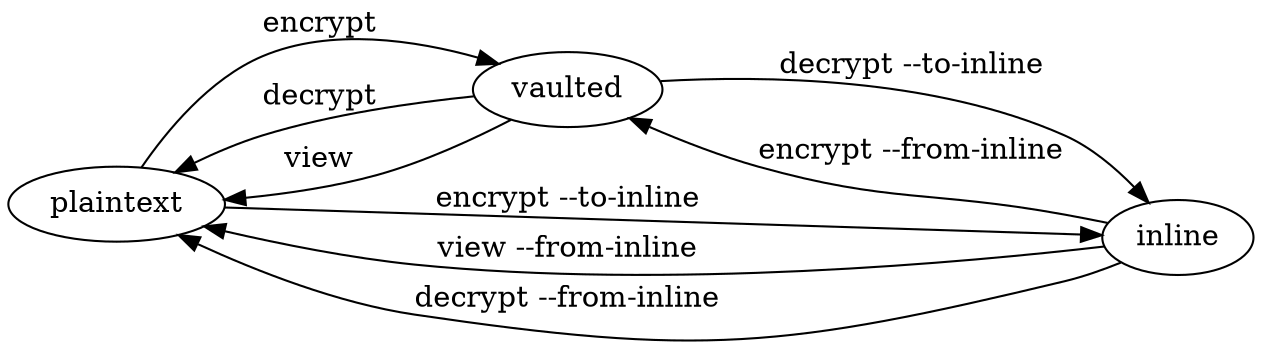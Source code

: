 digraph {
    rankdir=LR;
    plaintext -> vaulted[label="encrypt"];
    vaulted -> plaintext[label="decrypt"];
    vaulted -> plaintext[label="view"];
    plaintext -> inline[label="encrypt --to-inline"]
    inline -> vaulted[label="encrypt --from-inline"]
    inline -> plaintext[label="view --from-inline"];
    inline -> plaintext[label="decrypt --from-inline"];
    vaulted -> inline[label="decrypt --to-inline"];
}
